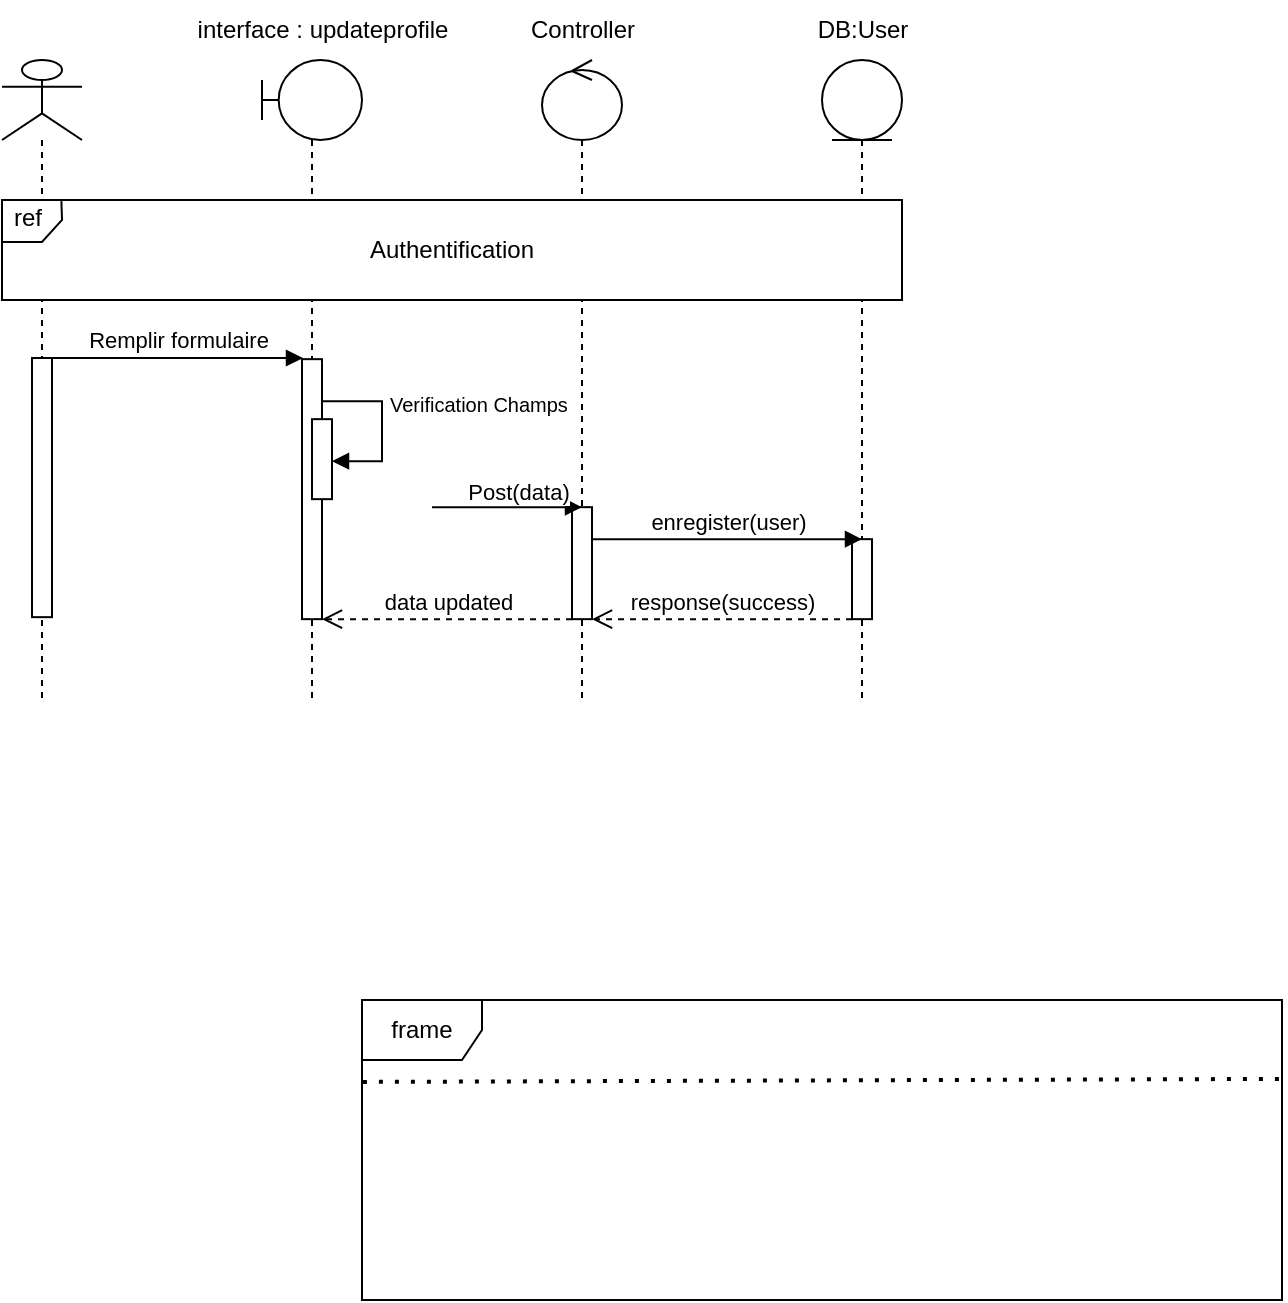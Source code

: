 <mxfile version="21.0.6" type="github">
  <diagram name="Page-1" id="2YBvvXClWsGukQMizWep">
    <mxGraphModel dx="1111" dy="574" grid="1" gridSize="10" guides="1" tooltips="1" connect="1" arrows="1" fold="1" page="1" pageScale="1" pageWidth="850" pageHeight="1100" math="0" shadow="0">
      <root>
        <mxCell id="0" />
        <mxCell id="1" parent="0" />
        <mxCell id="uUa0Gudasl1i_ph6n0ei-1" value="" style="shape=umlLifeline;perimeter=lifelinePerimeter;whiteSpace=wrap;html=1;container=1;dropTarget=0;collapsible=0;recursiveResize=0;outlineConnect=0;portConstraint=eastwest;newEdgeStyle={&quot;edgeStyle&quot;:&quot;elbowEdgeStyle&quot;,&quot;elbow&quot;:&quot;vertical&quot;,&quot;curved&quot;:0,&quot;rounded&quot;:0};participant=umlActor;" vertex="1" parent="1">
          <mxGeometry x="20" y="80" width="40" height="320" as="geometry" />
        </mxCell>
        <mxCell id="uUa0Gudasl1i_ph6n0ei-2" value="" style="html=1;points=[];perimeter=orthogonalPerimeter;outlineConnect=0;targetShapes=umlLifeline;portConstraint=eastwest;newEdgeStyle={&quot;edgeStyle&quot;:&quot;elbowEdgeStyle&quot;,&quot;elbow&quot;:&quot;vertical&quot;,&quot;curved&quot;:0,&quot;rounded&quot;:0};" vertex="1" parent="uUa0Gudasl1i_ph6n0ei-1">
          <mxGeometry x="15" y="149" width="10" height="129.58" as="geometry" />
        </mxCell>
        <mxCell id="uUa0Gudasl1i_ph6n0ei-3" value="" style="shape=umlLifeline;perimeter=lifelinePerimeter;whiteSpace=wrap;html=1;container=1;dropTarget=0;collapsible=0;recursiveResize=0;outlineConnect=0;portConstraint=eastwest;newEdgeStyle={&quot;edgeStyle&quot;:&quot;elbowEdgeStyle&quot;,&quot;elbow&quot;:&quot;vertical&quot;,&quot;curved&quot;:0,&quot;rounded&quot;:0};participant=umlBoundary;" vertex="1" parent="1">
          <mxGeometry x="150" y="80" width="50" height="320" as="geometry" />
        </mxCell>
        <mxCell id="uUa0Gudasl1i_ph6n0ei-4" value="" style="html=1;points=[];perimeter=orthogonalPerimeter;outlineConnect=0;targetShapes=umlLifeline;portConstraint=eastwest;newEdgeStyle={&quot;edgeStyle&quot;:&quot;elbowEdgeStyle&quot;,&quot;elbow&quot;:&quot;vertical&quot;,&quot;curved&quot;:0,&quot;rounded&quot;:0};" vertex="1" parent="uUa0Gudasl1i_ph6n0ei-3">
          <mxGeometry x="20" y="149.58" width="10" height="130" as="geometry" />
        </mxCell>
        <mxCell id="uUa0Gudasl1i_ph6n0ei-5" value="" style="html=1;points=[];perimeter=orthogonalPerimeter;outlineConnect=0;targetShapes=umlLifeline;portConstraint=eastwest;newEdgeStyle={&quot;edgeStyle&quot;:&quot;elbowEdgeStyle&quot;,&quot;elbow&quot;:&quot;vertical&quot;,&quot;curved&quot;:0,&quot;rounded&quot;:0};" vertex="1" parent="uUa0Gudasl1i_ph6n0ei-3">
          <mxGeometry x="25" y="179.58" width="10" height="40" as="geometry" />
        </mxCell>
        <mxCell id="uUa0Gudasl1i_ph6n0ei-6" value="&lt;div style=&quot;font-size: 10px;&quot;&gt;&lt;font style=&quot;font-size: 10px;&quot;&gt;Verification Champs&lt;/font&gt;&lt;/div&gt;&lt;div style=&quot;font-size: 10px;&quot;&gt;&lt;font style=&quot;font-size: 10px;&quot;&gt;&lt;br&gt;&lt;/font&gt;&lt;/div&gt;" style="html=1;align=left;spacingLeft=2;endArrow=block;rounded=0;edgeStyle=orthogonalEdgeStyle;curved=0;rounded=0;" edge="1" parent="uUa0Gudasl1i_ph6n0ei-3">
          <mxGeometry relative="1" as="geometry">
            <mxPoint x="30" y="159.58" as="sourcePoint" />
            <Array as="points">
              <mxPoint x="30" y="170.58" />
              <mxPoint x="60" y="170.58" />
              <mxPoint x="60" y="200.58" />
            </Array>
            <mxPoint x="35.0" y="200.58" as="targetPoint" />
          </mxGeometry>
        </mxCell>
        <mxCell id="uUa0Gudasl1i_ph6n0ei-7" value="" style="shape=umlLifeline;perimeter=lifelinePerimeter;whiteSpace=wrap;html=1;container=1;dropTarget=0;collapsible=0;recursiveResize=0;outlineConnect=0;portConstraint=eastwest;newEdgeStyle={&quot;edgeStyle&quot;:&quot;elbowEdgeStyle&quot;,&quot;elbow&quot;:&quot;vertical&quot;,&quot;curved&quot;:0,&quot;rounded&quot;:0};participant=umlEntity;" vertex="1" parent="1">
          <mxGeometry x="430" y="80" width="40" height="320" as="geometry" />
        </mxCell>
        <mxCell id="uUa0Gudasl1i_ph6n0ei-15" value="" style="html=1;points=[];perimeter=orthogonalPerimeter;outlineConnect=0;targetShapes=umlLifeline;portConstraint=eastwest;newEdgeStyle={&quot;edgeStyle&quot;:&quot;elbowEdgeStyle&quot;,&quot;elbow&quot;:&quot;vertical&quot;,&quot;curved&quot;:0,&quot;rounded&quot;:0};" vertex="1" parent="uUa0Gudasl1i_ph6n0ei-7">
          <mxGeometry x="15" y="239.58" width="10" height="40" as="geometry" />
        </mxCell>
        <mxCell id="uUa0Gudasl1i_ph6n0ei-8" value="" style="shape=umlLifeline;perimeter=lifelinePerimeter;whiteSpace=wrap;html=1;container=1;dropTarget=0;collapsible=0;recursiveResize=0;outlineConnect=0;portConstraint=eastwest;newEdgeStyle={&quot;edgeStyle&quot;:&quot;elbowEdgeStyle&quot;,&quot;elbow&quot;:&quot;vertical&quot;,&quot;curved&quot;:0,&quot;rounded&quot;:0};participant=umlControl;" vertex="1" parent="1">
          <mxGeometry x="290" y="80" width="40" height="320" as="geometry" />
        </mxCell>
        <mxCell id="uUa0Gudasl1i_ph6n0ei-9" value="" style="html=1;points=[];perimeter=orthogonalPerimeter;outlineConnect=0;targetShapes=umlLifeline;portConstraint=eastwest;newEdgeStyle={&quot;edgeStyle&quot;:&quot;elbowEdgeStyle&quot;,&quot;elbow&quot;:&quot;vertical&quot;,&quot;curved&quot;:0,&quot;rounded&quot;:0};" vertex="1" parent="uUa0Gudasl1i_ph6n0ei-8">
          <mxGeometry x="15" y="223.58" width="10" height="56" as="geometry" />
        </mxCell>
        <mxCell id="uUa0Gudasl1i_ph6n0ei-10" value="" style="html=1;verticalAlign=bottom;endArrow=block;edgeStyle=elbowEdgeStyle;elbow=vertical;curved=0;rounded=0;" edge="1" parent="uUa0Gudasl1i_ph6n0ei-8" target="uUa0Gudasl1i_ph6n0ei-9">
          <mxGeometry x="0.389" y="-76" relative="1" as="geometry">
            <mxPoint x="-55" y="223.58" as="sourcePoint" />
            <Array as="points">
              <mxPoint x="-110" y="223.58" />
            </Array>
            <mxPoint as="offset" />
          </mxGeometry>
        </mxCell>
        <mxCell id="uUa0Gudasl1i_ph6n0ei-11" value="Post(data)" style="edgeLabel;html=1;align=center;verticalAlign=middle;resizable=0;points=[];" vertex="1" connectable="0" parent="uUa0Gudasl1i_ph6n0ei-10">
          <mxGeometry x="0.385" y="2" relative="1" as="geometry">
            <mxPoint x="-9" y="-6" as="offset" />
          </mxGeometry>
        </mxCell>
        <mxCell id="uUa0Gudasl1i_ph6n0ei-16" value="enregister(user)" style="html=1;verticalAlign=bottom;endArrow=block;edgeStyle=elbowEdgeStyle;elbow=vertical;curved=0;rounded=0;" edge="1" parent="1" source="uUa0Gudasl1i_ph6n0ei-9" target="uUa0Gudasl1i_ph6n0ei-15">
          <mxGeometry relative="1" as="geometry">
            <mxPoint x="375" y="409.58" as="sourcePoint" />
            <Array as="points">
              <mxPoint x="370" y="319.58" />
              <mxPoint x="400" y="419.58" />
              <mxPoint x="390" y="409.58" />
            </Array>
          </mxGeometry>
        </mxCell>
        <mxCell id="uUa0Gudasl1i_ph6n0ei-17" value="response(success)" style="html=1;verticalAlign=bottom;endArrow=open;dashed=1;endSize=8;edgeStyle=elbowEdgeStyle;elbow=vertical;curved=0;rounded=0;" edge="1" parent="1" source="uUa0Gudasl1i_ph6n0ei-15" target="uUa0Gudasl1i_ph6n0ei-9">
          <mxGeometry relative="1" as="geometry">
            <mxPoint x="375" y="484.58" as="targetPoint" />
            <Array as="points">
              <mxPoint x="370" y="359.58" />
              <mxPoint x="380" y="459.58" />
            </Array>
          </mxGeometry>
        </mxCell>
        <mxCell id="uUa0Gudasl1i_ph6n0ei-19" value="&lt;div&gt;interface : updateprofile&lt;/div&gt;" style="text;html=1;align=center;verticalAlign=middle;resizable=0;points=[];autosize=1;strokeColor=none;fillColor=none;" vertex="1" parent="1">
          <mxGeometry x="100.0" y="50" width="160" height="30" as="geometry" />
        </mxCell>
        <mxCell id="uUa0Gudasl1i_ph6n0ei-20" value="Controller" style="text;html=1;align=center;verticalAlign=middle;resizable=0;points=[];autosize=1;strokeColor=none;fillColor=none;" vertex="1" parent="1">
          <mxGeometry x="270" y="50" width="80" height="30" as="geometry" />
        </mxCell>
        <mxCell id="uUa0Gudasl1i_ph6n0ei-21" value="DB:User" style="text;html=1;align=center;verticalAlign=middle;resizable=0;points=[];autosize=1;strokeColor=none;fillColor=none;" vertex="1" parent="1">
          <mxGeometry x="415" y="50" width="70" height="30" as="geometry" />
        </mxCell>
        <mxCell id="uUa0Gudasl1i_ph6n0ei-26" value="Remplir formulaire" style="html=1;verticalAlign=bottom;endArrow=block;edgeStyle=elbowEdgeStyle;elbow=vertical;curved=0;rounded=0;" edge="1" parent="1" source="uUa0Gudasl1i_ph6n0ei-2">
          <mxGeometry width="80" relative="1" as="geometry">
            <mxPoint x="41" y="229" as="sourcePoint" />
            <mxPoint x="170.5" y="228.58" as="targetPoint" />
            <Array as="points">
              <mxPoint x="116" y="229" />
              <mxPoint x="56" y="228.58" />
            </Array>
          </mxGeometry>
        </mxCell>
        <mxCell id="uUa0Gudasl1i_ph6n0ei-27" value="frame" style="shape=umlFrame;whiteSpace=wrap;html=1;pointerEvents=0;" vertex="1" parent="1">
          <mxGeometry x="200" y="550" width="460" height="150" as="geometry" />
        </mxCell>
        <mxCell id="uUa0Gudasl1i_ph6n0ei-28" value="" style="endArrow=none;dashed=1;html=1;dashPattern=1 3;strokeWidth=2;rounded=0;entryX=0.999;entryY=0.263;entryDx=0;entryDy=0;entryPerimeter=0;exitX=0.001;exitY=0.273;exitDx=0;exitDy=0;exitPerimeter=0;" edge="1" parent="1" source="uUa0Gudasl1i_ph6n0ei-27" target="uUa0Gudasl1i_ph6n0ei-27">
          <mxGeometry width="50" height="50" relative="1" as="geometry">
            <mxPoint x="-100" y="320" as="sourcePoint" />
            <mxPoint x="-50" y="270" as="targetPoint" />
          </mxGeometry>
        </mxCell>
        <mxCell id="uUa0Gudasl1i_ph6n0ei-29" value="data updated" style="html=1;verticalAlign=bottom;endArrow=open;dashed=1;endSize=8;edgeStyle=elbowEdgeStyle;elbow=vertical;curved=0;rounded=0;" edge="1" parent="1" source="uUa0Gudasl1i_ph6n0ei-9" target="uUa0Gudasl1i_ph6n0ei-4">
          <mxGeometry relative="1" as="geometry">
            <mxPoint x="180" y="459.58" as="targetPoint" />
            <Array as="points">
              <mxPoint x="250" y="359.58" />
              <mxPoint x="245" y="459.58" />
            </Array>
            <mxPoint x="310" y="459.58" as="sourcePoint" />
          </mxGeometry>
        </mxCell>
        <mxCell id="uUa0Gudasl1i_ph6n0ei-32" value="Authentification" style="html=1;whiteSpace=wrap;" vertex="1" parent="1">
          <mxGeometry x="20" y="150" width="450" height="50" as="geometry" />
        </mxCell>
        <mxCell id="uUa0Gudasl1i_ph6n0ei-33" value="" style="endArrow=none;html=1;rounded=0;exitX=0.001;exitY=0.419;exitDx=0;exitDy=0;exitPerimeter=0;entryX=0.066;entryY=0.011;entryDx=0;entryDy=0;entryPerimeter=0;" edge="1" parent="1" source="uUa0Gudasl1i_ph6n0ei-32" target="uUa0Gudasl1i_ph6n0ei-32">
          <mxGeometry width="50" height="50" relative="1" as="geometry">
            <mxPoint x="15" y="200" as="sourcePoint" />
            <mxPoint x="65" y="150" as="targetPoint" />
            <Array as="points">
              <mxPoint x="40" y="171" />
              <mxPoint x="50" y="160" />
            </Array>
          </mxGeometry>
        </mxCell>
        <mxCell id="uUa0Gudasl1i_ph6n0ei-36" value="ref" style="text;html=1;strokeColor=none;fillColor=none;align=center;verticalAlign=middle;whiteSpace=wrap;rounded=0;" vertex="1" parent="1">
          <mxGeometry x="23" y="154" width="20" height="10" as="geometry" />
        </mxCell>
      </root>
    </mxGraphModel>
  </diagram>
</mxfile>
